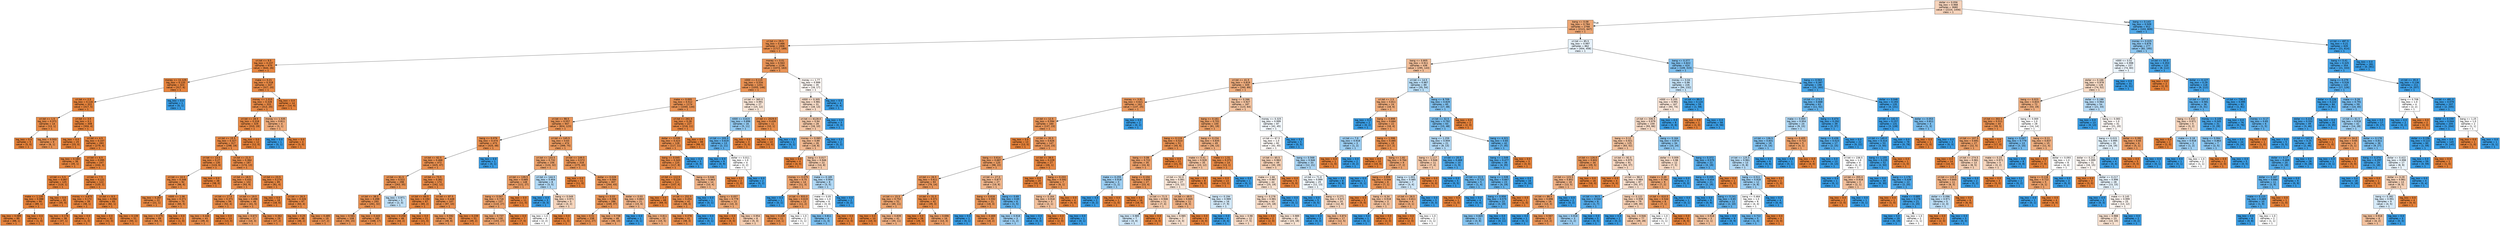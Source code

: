digraph Tree {
node [shape=box, style="filled", color="black", fontname="helvetica"] ;
edge [fontname="helvetica"] ;
0 [label="dollar <= 0.056\nlog_loss = 0.968\nsamples = 3680\nvalue = [2224, 1456]\nclass = 1", fillcolor="#f6d3bb"] ;
1 [label="bang <= 0.08\nlog_loss = 0.784\nsamples = 2768\nvalue = [2121, 647]\nclass = 1", fillcolor="#eda775"] ;
0 -> 1 [labeldistance=2.5, labelangle=45, headlabel="True"] ;
2 [label="crl.tot <= 29.5\nlog_loss = 0.466\nsamples = 1906\nvalue = [1717, 189]\nclass = 1", fillcolor="#e88f4f"] ;
1 -> 2 ;
3 [label="crl.tot <= 9.5\nlog_loss = 0.237\nsamples = 670\nvalue = [644, 26]\nclass = 1", fillcolor="#e68641"] ;
2 -> 3 ;
4 [label="money <= 11.125\nlog_loss = 0.133\nsamples = 323\nvalue = [317, 6]\nclass = 1", fillcolor="#e5833d"] ;
3 -> 4 ;
5 [label="crl.tot <= 2.5\nlog_loss = 0.116\nsamples = 322\nvalue = [317, 5]\nclass = 1", fillcolor="#e5833c"] ;
4 -> 5 ;
6 [label="crl.tot <= 1.5\nlog_loss = 0.371\nsamples = 14\nvalue = [13, 1]\nclass = 1", fillcolor="#e78b48"] ;
5 -> 6 ;
7 [label="log_loss = 0.0\nsamples = 5\nvalue = [5, 0]\nclass = 1", fillcolor="#e58139"] ;
6 -> 7 ;
8 [label="log_loss = 0.503\nsamples = 9\nvalue = [8, 1]\nclass = 1", fillcolor="#e89152"] ;
6 -> 8 ;
9 [label="crl.tot <= 3.5\nlog_loss = 0.1\nsamples = 308\nvalue = [304, 4]\nclass = 1", fillcolor="#e5833c"] ;
5 -> 9 ;
10 [label="log_loss = 0.0\nsamples = 25\nvalue = [25, 0]\nclass = 1", fillcolor="#e58139"] ;
9 -> 10 ;
11 [label="crl.tot <= 4.5\nlog_loss = 0.107\nsamples = 283\nvalue = [279, 4]\nclass = 1", fillcolor="#e5833c"] ;
9 -> 11 ;
12 [label="log_loss = 0.183\nsamples = 36\nvalue = [35, 1]\nclass = 1", fillcolor="#e6853f"] ;
11 -> 12 ;
13 [label="crl.tot <= 6.5\nlog_loss = 0.095\nsamples = 247\nvalue = [244, 3]\nclass = 1", fillcolor="#e5833b"] ;
11 -> 13 ;
14 [label="crl.tot <= 5.5\nlog_loss = 0.067\nsamples = 125\nvalue = [124, 1]\nclass = 1", fillcolor="#e5823b"] ;
13 -> 14 ;
15 [label="make <= 1.135\nlog_loss = 0.088\nsamples = 90\nvalue = [89, 1]\nclass = 1", fillcolor="#e5823b"] ;
14 -> 15 ;
16 [label="log_loss = 0.089\nsamples = 89\nvalue = [88, 1]\nclass = 1", fillcolor="#e5823b"] ;
15 -> 16 ;
17 [label="log_loss = 0.0\nsamples = 1\nvalue = [1, 0]\nclass = 1", fillcolor="#e58139"] ;
15 -> 17 ;
18 [label="log_loss = 0.0\nsamples = 35\nvalue = [35, 0]\nclass = 1", fillcolor="#e58139"] ;
14 -> 18 ;
19 [label="crl.tot <= 7.5\nlog_loss = 0.121\nsamples = 122\nvalue = [120, 2]\nclass = 1", fillcolor="#e5833c"] ;
13 -> 19 ;
20 [label="money <= 4.875\nlog_loss = 0.172\nsamples = 39\nvalue = [38, 1]\nclass = 1", fillcolor="#e6843e"] ;
19 -> 20 ;
21 [label="log_loss = 0.176\nsamples = 38\nvalue = [37, 1]\nclass = 1", fillcolor="#e6843e"] ;
20 -> 21 ;
22 [label="log_loss = 0.0\nsamples = 1\nvalue = [1, 0]\nclass = 1", fillcolor="#e58139"] ;
20 -> 22 ;
23 [label="crl.tot <= 8.5\nlog_loss = 0.094\nsamples = 83\nvalue = [82, 1]\nclass = 1", fillcolor="#e5833b"] ;
19 -> 23 ;
24 [label="log_loss = 0.0\nsamples = 32\nvalue = [32, 0]\nclass = 1", fillcolor="#e58139"] ;
23 -> 24 ;
25 [label="log_loss = 0.139\nsamples = 51\nvalue = [50, 1]\nclass = 1", fillcolor="#e6843d"] ;
23 -> 25 ;
26 [label="log_loss = 0.0\nsamples = 1\nvalue = [0, 1]\nclass = 1", fillcolor="#399de5"] ;
4 -> 26 ;
27 [label="make <= 0.21\nlog_loss = 0.318\nsamples = 347\nvalue = [327, 20]\nclass = 1", fillcolor="#e78945"] ;
3 -> 27 ;
28 [label="money <= 1.015\nlog_loss = 0.328\nsamples = 333\nvalue = [313, 20]\nclass = 1", fillcolor="#e78946"] ;
27 -> 28 ;
29 [label="crl.tot <= 28.5\nlog_loss = 0.318\nsamples = 329\nvalue = [310, 19]\nclass = 1", fillcolor="#e78945"] ;
28 -> 29 ;
30 [label="crl.tot <= 15.5\nlog_loss = 0.327\nsamples = 317\nvalue = [298, 19]\nclass = 1", fillcolor="#e78946"] ;
29 -> 30 ;
31 [label="crl.tot <= 13.5\nlog_loss = 0.27\nsamples = 130\nvalue = [124, 6]\nclass = 1", fillcolor="#e68743"] ;
30 -> 31 ;
32 [label="crl.tot <= 10.5\nlog_loss = 0.348\nsamples = 92\nvalue = [86, 6]\nclass = 1", fillcolor="#e78a47"] ;
31 -> 32 ;
33 [label="log_loss = 0.267\nsamples = 22\nvalue = [21, 1]\nclass = 1", fillcolor="#e68742"] ;
32 -> 33 ;
34 [label="n000 <= 1.06\nlog_loss = 0.371\nsamples = 70\nvalue = [65, 5]\nclass = 1", fillcolor="#e78b48"] ;
32 -> 34 ;
35 [label="log_loss = 0.375\nsamples = 69\nvalue = [64, 5]\nclass = 1", fillcolor="#e78b48"] ;
34 -> 35 ;
36 [label="log_loss = 0.0\nsamples = 1\nvalue = [1, 0]\nclass = 1", fillcolor="#e58139"] ;
34 -> 36 ;
37 [label="log_loss = 0.0\nsamples = 38\nvalue = [38, 0]\nclass = 1", fillcolor="#e58139"] ;
31 -> 37 ;
38 [label="crl.tot <= 21.5\nlog_loss = 0.364\nsamples = 187\nvalue = [174, 13]\nclass = 1", fillcolor="#e78a48"] ;
30 -> 38 ;
39 [label="crl.tot <= 18.5\nlog_loss = 0.431\nsamples = 102\nvalue = [93, 9]\nclass = 1", fillcolor="#e88d4c"] ;
38 -> 39 ;
40 [label="crl.tot <= 17.5\nlog_loss = 0.371\nsamples = 56\nvalue = [52, 4]\nclass = 1", fillcolor="#e78b48"] ;
39 -> 40 ;
41 [label="log_loss = 0.446\nsamples = 43\nvalue = [39, 4]\nclass = 1", fillcolor="#e88e4d"] ;
40 -> 41 ;
42 [label="log_loss = 0.0\nsamples = 13\nvalue = [13, 0]\nclass = 1", fillcolor="#e58139"] ;
40 -> 42 ;
43 [label="crl.tot <= 19.5\nlog_loss = 0.496\nsamples = 46\nvalue = [41, 5]\nclass = 1", fillcolor="#e89051"] ;
39 -> 43 ;
44 [label="log_loss = 0.672\nsamples = 17\nvalue = [14, 3]\nclass = 1", fillcolor="#eb9c63"] ;
43 -> 44 ;
45 [label="log_loss = 0.362\nsamples = 29\nvalue = [27, 2]\nclass = 1", fillcolor="#e78a48"] ;
43 -> 45 ;
46 [label="crl.tot <= 23.5\nlog_loss = 0.274\nsamples = 85\nvalue = [81, 4]\nclass = 1", fillcolor="#e68743"] ;
38 -> 46 ;
47 [label="log_loss = 0.0\nsamples = 18\nvalue = [18, 0]\nclass = 1", fillcolor="#e58139"] ;
46 -> 47 ;
48 [label="crl.tot <= 26.5\nlog_loss = 0.326\nsamples = 67\nvalue = [63, 4]\nclass = 1", fillcolor="#e78946"] ;
46 -> 48 ;
49 [label="log_loss = 0.25\nsamples = 48\nvalue = [46, 2]\nclass = 1", fillcolor="#e68642"] ;
48 -> 49 ;
50 [label="log_loss = 0.485\nsamples = 19\nvalue = [17, 2]\nclass = 1", fillcolor="#e89050"] ;
48 -> 50 ;
51 [label="log_loss = 0.0\nsamples = 12\nvalue = [12, 0]\nclass = 1", fillcolor="#e58139"] ;
29 -> 51 ;
52 [label="money <= 1.535\nlog_loss = 0.811\nsamples = 4\nvalue = [3, 1]\nclass = 1", fillcolor="#eeab7b"] ;
28 -> 52 ;
53 [label="log_loss = 0.0\nsamples = 1\nvalue = [0, 1]\nclass = 1", fillcolor="#399de5"] ;
52 -> 53 ;
54 [label="log_loss = 0.0\nsamples = 3\nvalue = [3, 0]\nclass = 1", fillcolor="#e58139"] ;
52 -> 54 ;
55 [label="log_loss = 0.0\nsamples = 14\nvalue = [14, 0]\nclass = 1", fillcolor="#e58139"] ;
27 -> 55 ;
56 [label="money <= 0.01\nlog_loss = 0.563\nsamples = 1236\nvalue = [1073, 163]\nclass = 1", fillcolor="#e99457"] ;
2 -> 56 ;
57 [label="n000 <= 0.115\nlog_loss = 0.534\nsamples = 1201\nvalue = [1055, 146]\nclass = 1", fillcolor="#e99254"] ;
56 -> 57 ;
58 [label="make <= 0.005\nlog_loss = 0.512\nsamples = 1174\nvalue = [1040, 134]\nclass = 1", fillcolor="#e89153"] ;
57 -> 58 ;
59 [label="crl.tot <= 98.5\nlog_loss = 0.557\nsamples = 947\nvalue = [824, 123]\nclass = 1", fillcolor="#e99457"] ;
58 -> 59 ;
60 [label="bang <= 0.076\nlog_loss = 0.474\nsamples = 473\nvalue = [425, 48]\nclass = 1", fillcolor="#e88f4f"] ;
59 -> 60 ;
61 [label="crl.tot <= 62.5\nlog_loss = 0.468\nsamples = 472\nvalue = [425, 47]\nclass = 1", fillcolor="#e88f4f"] ;
60 -> 61 ;
62 [label="crl.tot <= 61.5\nlog_loss = 0.522\nsamples = 298\nvalue = [263, 35]\nclass = 1", fillcolor="#e89253"] ;
61 -> 62 ;
63 [label="crl.tot <= 38.5\nlog_loss = 0.498\nsamples = 293\nvalue = [261, 32]\nclass = 1", fillcolor="#e89051"] ;
62 -> 63 ;
64 [label="log_loss = 0.581\nsamples = 108\nvalue = [93, 15]\nclass = 1", fillcolor="#e99559"] ;
63 -> 64 ;
65 [label="log_loss = 0.443\nsamples = 185\nvalue = [168, 17]\nclass = 1", fillcolor="#e88e4d"] ;
63 -> 65 ;
66 [label="log_loss = 0.971\nsamples = 5\nvalue = [2, 3]\nclass = 1", fillcolor="#bddef6"] ;
62 -> 66 ;
67 [label="crl.tot <= 73.5\nlog_loss = 0.362\nsamples = 174\nvalue = [162, 12]\nclass = 1", fillcolor="#e78a48"] ;
61 -> 67 ;
68 [label="crl.tot <= 69.5\nlog_loss = 0.194\nsamples = 67\nvalue = [65, 2]\nclass = 1", fillcolor="#e6853f"] ;
67 -> 68 ;
69 [label="log_loss = 0.258\nsamples = 46\nvalue = [44, 2]\nclass = 1", fillcolor="#e68742"] ;
68 -> 69 ;
70 [label="log_loss = 0.0\nsamples = 21\nvalue = [21, 0]\nclass = 1", fillcolor="#e58139"] ;
68 -> 70 ;
71 [label="crl.tot <= 87.5\nlog_loss = 0.448\nsamples = 107\nvalue = [97, 10]\nclass = 1", fillcolor="#e88e4d"] ;
67 -> 71 ;
72 [label="log_loss = 0.592\nsamples = 56\nvalue = [48, 8]\nclass = 1", fillcolor="#e9965a"] ;
71 -> 72 ;
73 [label="log_loss = 0.239\nsamples = 51\nvalue = [49, 2]\nclass = 1", fillcolor="#e68641"] ;
71 -> 73 ;
74 [label="log_loss = 0.0\nsamples = 1\nvalue = [0, 1]\nclass = 1", fillcolor="#399de5"] ;
60 -> 74 ;
75 [label="crl.tot <= 145.5\nlog_loss = 0.63\nsamples = 474\nvalue = [399, 75]\nclass = 1", fillcolor="#ea995e"] ;
59 -> 75 ;
76 [label="crl.tot <= 143.5\nlog_loss = 0.732\nsamples = 156\nvalue = [124, 32]\nclass = 1", fillcolor="#eca26c"] ;
75 -> 76 ;
77 [label="crl.tot <= 139.5\nlog_loss = 0.685\nsamples = 148\nvalue = [121, 27]\nclass = 1", fillcolor="#eb9d65"] ;
76 -> 77 ;
78 [label="bang <= 0.047\nlog_loss = 0.716\nsamples = 137\nvalue = [110, 27]\nclass = 1", fillcolor="#eba06a"] ;
77 -> 78 ;
79 [label="log_loss = 0.737\nsamples = 130\nvalue = [103, 27]\nclass = 1", fillcolor="#eca26d"] ;
78 -> 79 ;
80 [label="log_loss = 0.0\nsamples = 7\nvalue = [7, 0]\nclass = 1", fillcolor="#e58139"] ;
78 -> 80 ;
81 [label="log_loss = 0.0\nsamples = 11\nvalue = [11, 0]\nclass = 1", fillcolor="#e58139"] ;
77 -> 81 ;
82 [label="crl.tot <= 144.5\nlog_loss = 0.954\nsamples = 8\nvalue = [3, 5]\nclass = 1", fillcolor="#b0d8f5"] ;
76 -> 82 ;
83 [label="log_loss = 0.0\nsamples = 3\nvalue = [0, 3]\nclass = 1", fillcolor="#399de5"] ;
82 -> 83 ;
84 [label="bang <= 0.049\nlog_loss = 0.971\nsamples = 5\nvalue = [3, 2]\nclass = 1", fillcolor="#f6d5bd"] ;
82 -> 84 ;
85 [label="log_loss = 1.0\nsamples = 4\nvalue = [2, 2]\nclass = 1", fillcolor="#ffffff"] ;
84 -> 85 ;
86 [label="log_loss = 0.0\nsamples = 1\nvalue = [1, 0]\nclass = 1", fillcolor="#e58139"] ;
84 -> 86 ;
87 [label="crl.tot <= 149.5\nlog_loss = 0.572\nsamples = 318\nvalue = [275, 43]\nclass = 1", fillcolor="#e99558"] ;
75 -> 87 ;
88 [label="log_loss = 0.0\nsamples = 11\nvalue = [11, 0]\nclass = 1", fillcolor="#e58139"] ;
87 -> 88 ;
89 [label="dollar <= 0.028\nlog_loss = 0.584\nsamples = 307\nvalue = [264, 43]\nclass = 1", fillcolor="#e99659"] ;
87 -> 89 ;
90 [label="bang <= 0.03\nlog_loss = 0.556\nsamples = 286\nvalue = [249, 37]\nclass = 1", fillcolor="#e99456"] ;
89 -> 90 ;
91 [label="log_loss = 0.51\nsamples = 238\nvalue = [211, 27]\nclass = 1", fillcolor="#e89152"] ;
90 -> 91 ;
92 [label="log_loss = 0.738\nsamples = 48\nvalue = [38, 10]\nclass = 1", fillcolor="#eca26d"] ;
90 -> 92 ;
93 [label="dollar <= 0.03\nlog_loss = 0.863\nsamples = 21\nvalue = [15, 6]\nclass = 1", fillcolor="#efb388"] ;
89 -> 93 ;
94 [label="log_loss = 0.0\nsamples = 1\nvalue = [0, 1]\nclass = 1", fillcolor="#399de5"] ;
93 -> 94 ;
95 [label="log_loss = 0.811\nsamples = 20\nvalue = [15, 5]\nclass = 1", fillcolor="#eeab7b"] ;
93 -> 95 ;
96 [label="crl.tot <= 261.0\nlog_loss = 0.28\nsamples = 227\nvalue = [216, 11]\nclass = 1", fillcolor="#e68743"] ;
58 -> 96 ;
97 [label="dollar <= 0.039\nlog_loss = 0.423\nsamples = 128\nvalue = [117, 11]\nclass = 1", fillcolor="#e78d4c"] ;
96 -> 97 ;
98 [label="bang <= 0.045\nlog_loss = 0.343\nsamples = 125\nvalue = [117, 8]\nclass = 1", fillcolor="#e78a47"] ;
97 -> 98 ;
99 [label="crl.tot <= 112.5\nlog_loss = 0.224\nsamples = 111\nvalue = [107, 4]\nclass = 1", fillcolor="#e68640"] ;
98 -> 99 ;
100 [label="log_loss = 0.0\nsamples = 69\nvalue = [69, 0]\nclass = 1", fillcolor="#e58139"] ;
99 -> 100 ;
101 [label="crl.tot <= 252.5\nlog_loss = 0.454\nsamples = 42\nvalue = [38, 4]\nclass = 1", fillcolor="#e88e4e"] ;
99 -> 101 ;
102 [label="log_loss = 0.378\nsamples = 41\nvalue = [38, 3]\nclass = 1", fillcolor="#e78b49"] ;
101 -> 102 ;
103 [label="log_loss = 0.0\nsamples = 1\nvalue = [0, 1]\nclass = 1", fillcolor="#399de5"] ;
101 -> 103 ;
104 [label="bang <= 0.046\nlog_loss = 0.863\nsamples = 14\nvalue = [10, 4]\nclass = 1", fillcolor="#efb388"] ;
98 -> 104 ;
105 [label="log_loss = 0.0\nsamples = 1\nvalue = [0, 1]\nclass = 1", fillcolor="#399de5"] ;
104 -> 105 ;
106 [label="bang <= 0.057\nlog_loss = 0.779\nsamples = 13\nvalue = [10, 3]\nclass = 1", fillcolor="#eda774"] ;
104 -> 106 ;
107 [label="log_loss = 0.0\nsamples = 5\nvalue = [5, 0]\nclass = 1", fillcolor="#e58139"] ;
106 -> 107 ;
108 [label="log_loss = 0.954\nsamples = 8\nvalue = [5, 3]\nclass = 1", fillcolor="#f5cdb0"] ;
106 -> 108 ;
109 [label="log_loss = 0.0\nsamples = 3\nvalue = [0, 3]\nclass = 1", fillcolor="#399de5"] ;
97 -> 109 ;
110 [label="log_loss = 0.0\nsamples = 99\nvalue = [99, 0]\nclass = 1", fillcolor="#e58139"] ;
96 -> 110 ;
111 [label="crl.tot <= 365.0\nlog_loss = 0.991\nsamples = 27\nvalue = [15, 12]\nclass = 1", fillcolor="#fae6d7"] ;
57 -> 111 ;
112 [label="n000 <= 0.615\nlog_loss = 0.896\nsamples = 16\nvalue = [5, 11]\nclass = 1", fillcolor="#93caf1"] ;
111 -> 112 ;
113 [label="crl.tot <= 205.5\nlog_loss = 0.619\nsamples = 13\nvalue = [2, 11]\nclass = 1", fillcolor="#5dafea"] ;
112 -> 113 ;
114 [label="log_loss = 0.0\nsamples = 9\nvalue = [0, 9]\nclass = 1", fillcolor="#399de5"] ;
113 -> 114 ;
115 [label="dollar <= 0.011\nlog_loss = 1.0\nsamples = 4\nvalue = [2, 2]\nclass = 1", fillcolor="#ffffff"] ;
113 -> 115 ;
116 [label="log_loss = 0.0\nsamples = 2\nvalue = [2, 0]\nclass = 1", fillcolor="#e58139"] ;
115 -> 116 ;
117 [label="log_loss = 0.0\nsamples = 2\nvalue = [0, 2]\nclass = 1", fillcolor="#399de5"] ;
115 -> 117 ;
118 [label="log_loss = 0.0\nsamples = 3\nvalue = [3, 0]\nclass = 1", fillcolor="#e58139"] ;
112 -> 118 ;
119 [label="crl.tot <= 2029.0\nlog_loss = 0.439\nsamples = 11\nvalue = [10, 1]\nclass = 1", fillcolor="#e88e4d"] ;
111 -> 119 ;
120 [label="log_loss = 0.0\nsamples = 10\nvalue = [10, 0]\nclass = 1", fillcolor="#e58139"] ;
119 -> 120 ;
121 [label="log_loss = 0.0\nsamples = 1\nvalue = [0, 1]\nclass = 1", fillcolor="#399de5"] ;
119 -> 121 ;
122 [label="money <= 1.77\nlog_loss = 0.999\nsamples = 35\nvalue = [18, 17]\nclass = 1", fillcolor="#fef8f4"] ;
56 -> 122 ;
123 [label="n000 <= 0.305\nlog_loss = 0.981\nsamples = 31\nvalue = [18, 13]\nclass = 1", fillcolor="#f8dcc8"] ;
122 -> 123 ;
124 [label="crl.tot <= 6128.0\nlog_loss = 0.94\nsamples = 28\nvalue = [18, 10]\nclass = 1", fillcolor="#f3c7a7"] ;
123 -> 124 ;
125 [label="money <= 0.065\nlog_loss = 0.89\nsamples = 26\nvalue = [18, 8]\nclass = 1", fillcolor="#f1b991"] ;
124 -> 125 ;
126 [label="log_loss = 0.0\nsamples = 4\nvalue = [4, 0]\nclass = 1", fillcolor="#e58139"] ;
125 -> 126 ;
127 [label="bang <= 0.017\nlog_loss = 0.946\nsamples = 22\nvalue = [14, 8]\nclass = 1", fillcolor="#f4c9aa"] ;
125 -> 127 ;
128 [label="money <= 0.075\nlog_loss = 0.75\nsamples = 14\nvalue = [11, 3]\nclass = 1", fillcolor="#eca36f"] ;
127 -> 128 ;
129 [label="log_loss = 0.0\nsamples = 1\nvalue = [0, 1]\nclass = 1", fillcolor="#399de5"] ;
128 -> 129 ;
130 [label="crl.tot <= 933.0\nlog_loss = 0.619\nsamples = 13\nvalue = [11, 2]\nclass = 1", fillcolor="#ea985d"] ;
128 -> 130 ;
131 [label="log_loss = 0.439\nsamples = 11\nvalue = [10, 1]\nclass = 1", fillcolor="#e88e4d"] ;
130 -> 131 ;
132 [label="log_loss = 1.0\nsamples = 2\nvalue = [1, 1]\nclass = 1", fillcolor="#ffffff"] ;
130 -> 132 ;
133 [label="make <= 0.185\nlog_loss = 0.954\nsamples = 8\nvalue = [3, 5]\nclass = 1", fillcolor="#b0d8f5"] ;
127 -> 133 ;
134 [label="make <= 0.05\nlog_loss = 1.0\nsamples = 6\nvalue = [3, 3]\nclass = 1", fillcolor="#ffffff"] ;
133 -> 134 ;
135 [label="log_loss = 0.811\nsamples = 4\nvalue = [1, 3]\nclass = 1", fillcolor="#7bbeee"] ;
134 -> 135 ;
136 [label="log_loss = 0.0\nsamples = 2\nvalue = [2, 0]\nclass = 1", fillcolor="#e58139"] ;
134 -> 136 ;
137 [label="log_loss = 0.0\nsamples = 2\nvalue = [0, 2]\nclass = 1", fillcolor="#399de5"] ;
133 -> 137 ;
138 [label="log_loss = 0.0\nsamples = 2\nvalue = [0, 2]\nclass = 1", fillcolor="#399de5"] ;
124 -> 138 ;
139 [label="log_loss = 0.0\nsamples = 3\nvalue = [0, 3]\nclass = 1", fillcolor="#399de5"] ;
123 -> 139 ;
140 [label="log_loss = 0.0\nsamples = 4\nvalue = [0, 4]\nclass = 1", fillcolor="#399de5"] ;
122 -> 140 ;
141 [label="crl.tot <= 85.5\nlog_loss = 0.997\nsamples = 862\nvalue = [404, 458]\nclass = 1", fillcolor="#e8f3fc"] ;
1 -> 141 ;
142 [label="bang <= 0.805\nlog_loss = 0.911\nsamples = 438\nvalue = [295, 143]\nclass = 1", fillcolor="#f2be99"] ;
141 -> 142 ;
143 [label="crl.tot <= 41.5\nlog_loss = 0.819\nsamples = 349\nvalue = [260, 89]\nclass = 1", fillcolor="#eeac7d"] ;
142 -> 143 ;
144 [label="money <= 3.91\nlog_loss = 0.621\nsamples = 162\nvalue = [137, 25]\nclass = 1", fillcolor="#ea985d"] ;
143 -> 144 ;
145 [label="crl.tot <= 12.5\nlog_loss = 0.594\nsamples = 160\nvalue = [137, 23]\nclass = 1", fillcolor="#e9965a"] ;
144 -> 145 ;
146 [label="log_loss = 0.0\nsamples = 13\nvalue = [13, 0]\nclass = 1", fillcolor="#e58139"] ;
145 -> 146 ;
147 [label="crl.tot <= 35.5\nlog_loss = 0.626\nsamples = 147\nvalue = [124, 23]\nclass = 1", fillcolor="#ea985e"] ;
145 -> 147 ;
148 [label="bang <= 0.614\nlog_loss = 0.687\nsamples = 120\nvalue = [98, 22]\nclass = 1", fillcolor="#eb9d65"] ;
147 -> 148 ;
149 [label="crl.tot <= 26.5\nlog_loss = 0.611\nsamples = 93\nvalue = [79, 14]\nclass = 1", fillcolor="#ea975c"] ;
148 -> 149 ;
150 [label="crl.tot <= 15.5\nlog_loss = 0.752\nsamples = 51\nvalue = [40, 11]\nclass = 1", fillcolor="#eca46f"] ;
149 -> 150 ;
151 [label="log_loss = 0.0\nsamples = 10\nvalue = [10, 0]\nclass = 1", fillcolor="#e58139"] ;
150 -> 151 ;
152 [label="log_loss = 0.839\nsamples = 41\nvalue = [30, 11]\nclass = 1", fillcolor="#efaf82"] ;
150 -> 152 ;
153 [label="crl.tot <= 31.5\nlog_loss = 0.371\nsamples = 42\nvalue = [39, 3]\nclass = 1", fillcolor="#e78b48"] ;
149 -> 153 ;
154 [label="log_loss = 0.0\nsamples = 26\nvalue = [26, 0]\nclass = 1", fillcolor="#e58139"] ;
153 -> 154 ;
155 [label="log_loss = 0.696\nsamples = 16\nvalue = [13, 3]\nclass = 1", fillcolor="#eb9e67"] ;
153 -> 155 ;
156 [label="crl.tot <= 27.0\nlog_loss = 0.877\nsamples = 27\nvalue = [19, 8]\nclass = 1", fillcolor="#f0b68c"] ;
148 -> 156 ;
157 [label="bang <= 0.618\nlog_loss = 0.592\nsamples = 21\nvalue = [18, 3]\nclass = 1", fillcolor="#e9965a"] ;
156 -> 157 ;
158 [label="log_loss = 0.0\nsamples = 1\nvalue = [0, 1]\nclass = 1", fillcolor="#399de5"] ;
157 -> 158 ;
159 [label="log_loss = 0.469\nsamples = 20\nvalue = [18, 2]\nclass = 1", fillcolor="#e88f4f"] ;
157 -> 159 ;
160 [label="bang <= 0.69\nlog_loss = 0.65\nsamples = 6\nvalue = [1, 5]\nclass = 1", fillcolor="#61b1ea"] ;
156 -> 160 ;
161 [label="log_loss = 0.918\nsamples = 3\nvalue = [1, 2]\nclass = 1", fillcolor="#9ccef2"] ;
160 -> 161 ;
162 [label="log_loss = 0.0\nsamples = 3\nvalue = [0, 3]\nclass = 1", fillcolor="#399de5"] ;
160 -> 162 ;
163 [label="crl.tot <= 39.5\nlog_loss = 0.229\nsamples = 27\nvalue = [26, 1]\nclass = 1", fillcolor="#e68641"] ;
147 -> 163 ;
164 [label="log_loss = 0.0\nsamples = 20\nvalue = [20, 0]\nclass = 1", fillcolor="#e58139"] ;
163 -> 164 ;
165 [label="bang <= 0.203\nlog_loss = 0.592\nsamples = 7\nvalue = [6, 1]\nclass = 1", fillcolor="#e9965a"] ;
163 -> 165 ;
166 [label="bang <= 0.164\nlog_loss = 0.918\nsamples = 3\nvalue = [2, 1]\nclass = 1", fillcolor="#f2c09c"] ;
165 -> 166 ;
167 [label="log_loss = 0.0\nsamples = 2\nvalue = [2, 0]\nclass = 1", fillcolor="#e58139"] ;
166 -> 167 ;
168 [label="log_loss = 0.0\nsamples = 1\nvalue = [0, 1]\nclass = 1", fillcolor="#399de5"] ;
166 -> 168 ;
169 [label="log_loss = 0.0\nsamples = 4\nvalue = [4, 0]\nclass = 1", fillcolor="#e58139"] ;
165 -> 169 ;
170 [label="log_loss = 0.0\nsamples = 2\nvalue = [0, 2]\nclass = 1", fillcolor="#399de5"] ;
144 -> 170 ;
171 [label="bang <= 0.266\nlog_loss = 0.927\nsamples = 187\nvalue = [123, 64]\nclass = 1", fillcolor="#f3c3a0"] ;
143 -> 171 ;
172 [label="bang <= 0.161\nlog_loss = 0.701\nsamples = 100\nvalue = [81, 19]\nclass = 1", fillcolor="#eb9f67"] ;
171 -> 172 ;
173 [label="bang <= 0.119\nlog_loss = 0.523\nsamples = 51\nvalue = [45, 6]\nclass = 1", fillcolor="#e89253"] ;
172 -> 173 ;
174 [label="bang <= 0.08\nlog_loss = 0.722\nsamples = 30\nvalue = [24, 6]\nclass = 1", fillcolor="#eca06a"] ;
173 -> 174 ;
175 [label="make <= 0.255\nlog_loss = 0.918\nsamples = 3\nvalue = [1, 2]\nclass = 1", fillcolor="#9ccef2"] ;
174 -> 175 ;
176 [label="log_loss = 0.0\nsamples = 2\nvalue = [0, 2]\nclass = 1", fillcolor="#399de5"] ;
175 -> 176 ;
177 [label="log_loss = 0.0\nsamples = 1\nvalue = [1, 0]\nclass = 1", fillcolor="#e58139"] ;
175 -> 177 ;
178 [label="bang <= 0.104\nlog_loss = 0.605\nsamples = 27\nvalue = [23, 4]\nclass = 1", fillcolor="#ea975b"] ;
174 -> 178 ;
179 [label="log_loss = 0.0\nsamples = 16\nvalue = [16, 0]\nclass = 1", fillcolor="#e58139"] ;
178 -> 179 ;
180 [label="crl.tot <= 71.5\nlog_loss = 0.946\nsamples = 11\nvalue = [7, 4]\nclass = 1", fillcolor="#f4c9aa"] ;
178 -> 180 ;
181 [label="log_loss = 0.985\nsamples = 7\nvalue = [3, 4]\nclass = 1", fillcolor="#cee6f8"] ;
180 -> 181 ;
182 [label="log_loss = 0.0\nsamples = 4\nvalue = [4, 0]\nclass = 1", fillcolor="#e58139"] ;
180 -> 182 ;
183 [label="log_loss = 0.0\nsamples = 21\nvalue = [21, 0]\nclass = 1", fillcolor="#e58139"] ;
173 -> 183 ;
184 [label="bang <= 0.234\nlog_loss = 0.835\nsamples = 49\nvalue = [36, 13]\nclass = 1", fillcolor="#eeae80"] ;
172 -> 184 ;
185 [label="make <= 0.41\nlog_loss = 0.928\nsamples = 35\nvalue = [23, 12]\nclass = 1", fillcolor="#f3c3a0"] ;
184 -> 185 ;
186 [label="crl.tot <= 52.0\nlog_loss = 0.991\nsamples = 27\nvalue = [15, 12]\nclass = 1", fillcolor="#fae6d7"] ;
185 -> 186 ;
187 [label="crl.tot <= 49.5\nlog_loss = 0.845\nsamples = 11\nvalue = [8, 3]\nclass = 1", fillcolor="#efb083"] ;
186 -> 187 ;
188 [label="log_loss = 0.985\nsamples = 7\nvalue = [4, 3]\nclass = 1", fillcolor="#f8e0ce"] ;
187 -> 188 ;
189 [label="log_loss = 0.0\nsamples = 4\nvalue = [4, 0]\nclass = 1", fillcolor="#e58139"] ;
187 -> 189 ;
190 [label="bang <= 0.194\nlog_loss = 0.989\nsamples = 16\nvalue = [7, 9]\nclass = 1", fillcolor="#d3e9f9"] ;
186 -> 190 ;
191 [label="log_loss = 0.0\nsamples = 4\nvalue = [0, 4]\nclass = 1", fillcolor="#399de5"] ;
190 -> 191 ;
192 [label="log_loss = 0.98\nsamples = 12\nvalue = [7, 5]\nclass = 1", fillcolor="#f8dbc6"] ;
190 -> 192 ;
193 [label="log_loss = 0.0\nsamples = 8\nvalue = [8, 0]\nclass = 1", fillcolor="#e58139"] ;
185 -> 193 ;
194 [label="make <= 1.51\nlog_loss = 0.371\nsamples = 14\nvalue = [13, 1]\nclass = 1", fillcolor="#e78b48"] ;
184 -> 194 ;
195 [label="log_loss = 0.0\nsamples = 13\nvalue = [13, 0]\nclass = 1", fillcolor="#e58139"] ;
194 -> 195 ;
196 [label="log_loss = 0.0\nsamples = 1\nvalue = [0, 1]\nclass = 1", fillcolor="#399de5"] ;
194 -> 196 ;
197 [label="money <= 0.325\nlog_loss = 0.999\nsamples = 87\nvalue = [42, 45]\nclass = 1", fillcolor="#f2f8fd"] ;
171 -> 197 ;
198 [label="crl.tot <= 67.5\nlog_loss = 1.0\nsamples = 82\nvalue = [42, 40]\nclass = 1", fillcolor="#fef9f6"] ;
197 -> 198 ;
199 [label="crl.tot <= 65.5\nlog_loss = 0.963\nsamples = 49\nvalue = [30, 19]\nclass = 1", fillcolor="#f5d1b6"] ;
198 -> 199 ;
200 [label="make <= 1.66\nlog_loss = 0.987\nsamples = 44\nvalue = [25, 19]\nclass = 1", fillcolor="#f9e1cf"] ;
199 -> 200 ;
201 [label="bang <= 0.278\nlog_loss = 0.981\nsamples = 43\nvalue = [25, 18]\nclass = 1", fillcolor="#f8dcc8"] ;
200 -> 201 ;
202 [label="log_loss = 0.0\nsamples = 2\nvalue = [2, 0]\nclass = 1", fillcolor="#e58139"] ;
201 -> 202 ;
203 [label="log_loss = 0.989\nsamples = 41\nvalue = [23, 18]\nclass = 1", fillcolor="#f9e4d4"] ;
201 -> 203 ;
204 [label="log_loss = 0.0\nsamples = 1\nvalue = [0, 1]\nclass = 1", fillcolor="#399de5"] ;
200 -> 204 ;
205 [label="log_loss = 0.0\nsamples = 5\nvalue = [5, 0]\nclass = 1", fillcolor="#e58139"] ;
199 -> 205 ;
206 [label="bang <= 0.568\nlog_loss = 0.946\nsamples = 33\nvalue = [12, 21]\nclass = 1", fillcolor="#aad5f4"] ;
198 -> 206 ;
207 [label="crl.tot <= 71.0\nlog_loss = 0.999\nsamples = 25\nvalue = [12, 13]\nclass = 1", fillcolor="#f0f7fd"] ;
206 -> 207 ;
208 [label="log_loss = 0.0\nsamples = 5\nvalue = [0, 5]\nclass = 1", fillcolor="#399de5"] ;
207 -> 208 ;
209 [label="bang <= 0.271\nlog_loss = 0.971\nsamples = 20\nvalue = [12, 8]\nclass = 1", fillcolor="#f6d5bd"] ;
207 -> 209 ;
210 [label="log_loss = 0.0\nsamples = 3\nvalue = [0, 3]\nclass = 1", fillcolor="#399de5"] ;
209 -> 210 ;
211 [label="log_loss = 0.874\nsamples = 17\nvalue = [12, 5]\nclass = 1", fillcolor="#f0b58b"] ;
209 -> 211 ;
212 [label="log_loss = 0.0\nsamples = 8\nvalue = [0, 8]\nclass = 1", fillcolor="#399de5"] ;
206 -> 212 ;
213 [label="log_loss = 0.0\nsamples = 5\nvalue = [0, 5]\nclass = 1", fillcolor="#399de5"] ;
197 -> 213 ;
214 [label="crl.tot <= 14.5\nlog_loss = 0.967\nsamples = 89\nvalue = [35, 54]\nclass = 1", fillcolor="#b9ddf6"] ;
142 -> 214 ;
215 [label="crl.tot <= 2.5\nlog_loss = 0.811\nsamples = 24\nvalue = [18, 6]\nclass = 1", fillcolor="#eeab7b"] ;
214 -> 215 ;
216 [label="log_loss = 0.0\nsamples = 2\nvalue = [0, 2]\nclass = 1", fillcolor="#399de5"] ;
215 -> 216 ;
217 [label="bang <= 0.898\nlog_loss = 0.684\nsamples = 22\nvalue = [18, 4]\nclass = 1", fillcolor="#eb9d65"] ;
215 -> 217 ;
218 [label="crl.tot <= 7.0\nlog_loss = 0.918\nsamples = 3\nvalue = [1, 2]\nclass = 1", fillcolor="#9ccef2"] ;
217 -> 218 ;
219 [label="log_loss = 0.0\nsamples = 1\nvalue = [1, 0]\nclass = 1", fillcolor="#e58139"] ;
218 -> 219 ;
220 [label="log_loss = 0.0\nsamples = 2\nvalue = [0, 2]\nclass = 1", fillcolor="#399de5"] ;
218 -> 220 ;
221 [label="bang <= 1.596\nlog_loss = 0.485\nsamples = 19\nvalue = [17, 2]\nclass = 1", fillcolor="#e89050"] ;
217 -> 221 ;
222 [label="log_loss = 0.0\nsamples = 10\nvalue = [10, 0]\nclass = 1", fillcolor="#e58139"] ;
221 -> 222 ;
223 [label="bang <= 1.82\nlog_loss = 0.764\nsamples = 9\nvalue = [7, 2]\nclass = 1", fillcolor="#eca572"] ;
221 -> 223 ;
224 [label="log_loss = 0.0\nsamples = 1\nvalue = [0, 1]\nclass = 1", fillcolor="#399de5"] ;
223 -> 224 ;
225 [label="bang <= 3.959\nlog_loss = 0.544\nsamples = 8\nvalue = [7, 1]\nclass = 1", fillcolor="#e99355"] ;
223 -> 225 ;
226 [label="log_loss = 0.0\nsamples = 5\nvalue = [5, 0]\nclass = 1", fillcolor="#e58139"] ;
225 -> 226 ;
227 [label="bang <= 6.34\nlog_loss = 0.918\nsamples = 3\nvalue = [2, 1]\nclass = 1", fillcolor="#f2c09c"] ;
225 -> 227 ;
228 [label="log_loss = 0.0\nsamples = 1\nvalue = [0, 1]\nclass = 1", fillcolor="#399de5"] ;
227 -> 228 ;
229 [label="log_loss = 0.0\nsamples = 2\nvalue = [2, 0]\nclass = 1", fillcolor="#e58139"] ;
227 -> 229 ;
230 [label="bang <= 8.709\nlog_loss = 0.829\nsamples = 65\nvalue = [17, 48]\nclass = 1", fillcolor="#7fc0ee"] ;
214 -> 230 ;
231 [label="crl.tot <= 32.5\nlog_loss = 0.792\nsamples = 63\nvalue = [15, 48]\nclass = 1", fillcolor="#77bced"] ;
230 -> 231 ;
232 [label="bang <= 1.259\nlog_loss = 0.959\nsamples = 21\nvalue = [8, 13]\nclass = 1", fillcolor="#b3d9f5"] ;
231 -> 232 ;
233 [label="bang <= 1.117\nlog_loss = 0.946\nsamples = 11\nvalue = [7, 4]\nclass = 1", fillcolor="#f4c9aa"] ;
232 -> 233 ;
234 [label="bang <= 1.001\nlog_loss = 0.985\nsamples = 7\nvalue = [3, 4]\nclass = 1", fillcolor="#cee6f8"] ;
233 -> 234 ;
235 [label="crl.tot <= 26.5\nlog_loss = 0.811\nsamples = 4\nvalue = [3, 1]\nclass = 1", fillcolor="#eeab7b"] ;
234 -> 235 ;
236 [label="log_loss = 0.0\nsamples = 2\nvalue = [2, 0]\nclass = 1", fillcolor="#e58139"] ;
235 -> 236 ;
237 [label="log_loss = 1.0\nsamples = 2\nvalue = [1, 1]\nclass = 1", fillcolor="#ffffff"] ;
235 -> 237 ;
238 [label="log_loss = 0.0\nsamples = 3\nvalue = [0, 3]\nclass = 1", fillcolor="#399de5"] ;
234 -> 238 ;
239 [label="log_loss = 0.0\nsamples = 4\nvalue = [4, 0]\nclass = 1", fillcolor="#e58139"] ;
233 -> 239 ;
240 [label="crl.tot <= 20.5\nlog_loss = 0.469\nsamples = 10\nvalue = [1, 9]\nclass = 1", fillcolor="#4fa8e8"] ;
232 -> 240 ;
241 [label="log_loss = 0.0\nsamples = 5\nvalue = [0, 5]\nclass = 1", fillcolor="#399de5"] ;
240 -> 241 ;
242 [label="crl.tot <= 22.5\nlog_loss = 0.722\nsamples = 5\nvalue = [1, 4]\nclass = 1", fillcolor="#6ab6ec"] ;
240 -> 242 ;
243 [label="log_loss = 0.0\nsamples = 1\nvalue = [1, 0]\nclass = 1", fillcolor="#e58139"] ;
242 -> 243 ;
244 [label="log_loss = 0.0\nsamples = 4\nvalue = [0, 4]\nclass = 1", fillcolor="#399de5"] ;
242 -> 244 ;
245 [label="bang <= 4.321\nlog_loss = 0.65\nsamples = 42\nvalue = [7, 35]\nclass = 1", fillcolor="#61b1ea"] ;
231 -> 245 ;
246 [label="bang <= 1.549\nlog_loss = 0.477\nsamples = 39\nvalue = [4, 35]\nclass = 1", fillcolor="#50a8e8"] ;
245 -> 246 ;
247 [label="bang <= 1.539\nlog_loss = 0.667\nsamples = 23\nvalue = [4, 19]\nclass = 1", fillcolor="#63b2ea"] ;
246 -> 247 ;
248 [label="bang <= 0.958\nlog_loss = 0.575\nsamples = 22\nvalue = [3, 19]\nclass = 1", fillcolor="#58ace9"] ;
247 -> 248 ;
249 [label="log_loss = 0.845\nsamples = 11\nvalue = [3, 8]\nclass = 1", fillcolor="#83c2ef"] ;
248 -> 249 ;
250 [label="log_loss = 0.0\nsamples = 11\nvalue = [0, 11]\nclass = 1", fillcolor="#399de5"] ;
248 -> 250 ;
251 [label="log_loss = 0.0\nsamples = 1\nvalue = [1, 0]\nclass = 1", fillcolor="#e58139"] ;
247 -> 251 ;
252 [label="log_loss = 0.0\nsamples = 16\nvalue = [0, 16]\nclass = 1", fillcolor="#399de5"] ;
246 -> 252 ;
253 [label="log_loss = 0.0\nsamples = 3\nvalue = [3, 0]\nclass = 1", fillcolor="#e58139"] ;
245 -> 253 ;
254 [label="log_loss = 0.0\nsamples = 2\nvalue = [2, 0]\nclass = 1", fillcolor="#e58139"] ;
230 -> 254 ;
255 [label="bang <= 0.377\nlog_loss = 0.822\nsamples = 424\nvalue = [109, 315]\nclass = 1", fillcolor="#7ebfee"] ;
141 -> 255 ;
256 [label="money <= 0.04\nlog_loss = 0.98\nsamples = 226\nvalue = [94, 132]\nclass = 1", fillcolor="#c6e3f8"] ;
255 -> 256 ;
257 [label="n000 <= 0.205\nlog_loss = 0.991\nsamples = 167\nvalue = [93, 74]\nclass = 1", fillcolor="#fae5d7"] ;
256 -> 257 ;
258 [label="crl.tot <= 336.5\nlog_loss = 0.979\nsamples = 159\nvalue = [93, 66]\nclass = 1", fillcolor="#f7dac6"] ;
257 -> 258 ;
259 [label="bang <= 0.12\nlog_loss = 0.921\nsamples = 125\nvalue = [83, 42]\nclass = 1", fillcolor="#f2c19d"] ;
258 -> 259 ;
260 [label="crl.tot <= 126.0\nlog_loss = 0.602\nsamples = 34\nvalue = [29, 5]\nclass = 1", fillcolor="#e9975b"] ;
259 -> 260 ;
261 [label="crl.tot <= 123.5\nlog_loss = 0.852\nsamples = 18\nvalue = [13, 5]\nclass = 1", fillcolor="#efb185"] ;
260 -> 261 ;
262 [label="crl.tot <= 86.5\nlog_loss = 0.696\nsamples = 16\nvalue = [13, 3]\nclass = 1", fillcolor="#eb9e67"] ;
261 -> 262 ;
263 [label="log_loss = 0.0\nsamples = 1\nvalue = [0, 1]\nclass = 1", fillcolor="#399de5"] ;
262 -> 263 ;
264 [label="log_loss = 0.567\nsamples = 15\nvalue = [13, 2]\nclass = 1", fillcolor="#e99457"] ;
262 -> 264 ;
265 [label="log_loss = 0.0\nsamples = 2\nvalue = [0, 2]\nclass = 1", fillcolor="#399de5"] ;
261 -> 265 ;
266 [label="log_loss = 0.0\nsamples = 16\nvalue = [16, 0]\nclass = 1", fillcolor="#e58139"] ;
260 -> 266 ;
267 [label="crl.tot <= 92.5\nlog_loss = 0.975\nsamples = 91\nvalue = [54, 37]\nclass = 1", fillcolor="#f7d7c1"] ;
259 -> 267 ;
268 [label="log_loss = 0.0\nsamples = 4\nvalue = [4, 0]\nclass = 1", fillcolor="#e58139"] ;
267 -> 268 ;
269 [label="crl.tot <= 98.0\nlog_loss = 0.984\nsamples = 87\nvalue = [50, 37]\nclass = 1", fillcolor="#f8decc"] ;
267 -> 269 ;
270 [label="crl.tot <= 94.5\nlog_loss = 0.544\nsamples = 8\nvalue = [1, 7]\nclass = 1", fillcolor="#55abe9"] ;
269 -> 270 ;
271 [label="log_loss = 0.918\nsamples = 3\nvalue = [1, 2]\nclass = 1", fillcolor="#9ccef2"] ;
270 -> 271 ;
272 [label="log_loss = 0.0\nsamples = 5\nvalue = [0, 5]\nclass = 1", fillcolor="#399de5"] ;
270 -> 272 ;
273 [label="bang <= 0.122\nlog_loss = 0.958\nsamples = 79\nvalue = [49, 30]\nclass = 1", fillcolor="#f5ceb2"] ;
269 -> 273 ;
274 [label="log_loss = 0.0\nsamples = 2\nvalue = [0, 2]\nclass = 1", fillcolor="#399de5"] ;
273 -> 274 ;
275 [label="log_loss = 0.946\nsamples = 77\nvalue = [49, 28]\nclass = 1", fillcolor="#f4c9aa"] ;
273 -> 275 ;
276 [label="bang <= 0.164\nlog_loss = 0.874\nsamples = 34\nvalue = [10, 24]\nclass = 1", fillcolor="#8bc6f0"] ;
258 -> 276 ;
277 [label="dollar <= 0.009\nlog_loss = 0.98\nsamples = 12\nvalue = [7, 5]\nclass = 1", fillcolor="#f8dbc6"] ;
276 -> 277 ;
278 [label="make <= 0.49\nlog_loss = 0.764\nsamples = 9\nvalue = [7, 2]\nclass = 1", fillcolor="#eca572"] ;
277 -> 278 ;
279 [label="crl.tot <= 610.5\nlog_loss = 0.544\nsamples = 8\nvalue = [7, 1]\nclass = 1", fillcolor="#e99355"] ;
278 -> 279 ;
280 [label="log_loss = 1.0\nsamples = 2\nvalue = [1, 1]\nclass = 1", fillcolor="#ffffff"] ;
279 -> 280 ;
281 [label="log_loss = 0.0\nsamples = 6\nvalue = [6, 0]\nclass = 1", fillcolor="#e58139"] ;
279 -> 281 ;
282 [label="log_loss = 0.0\nsamples = 1\nvalue = [0, 1]\nclass = 1", fillcolor="#399de5"] ;
278 -> 282 ;
283 [label="log_loss = 0.0\nsamples = 3\nvalue = [0, 3]\nclass = 1", fillcolor="#399de5"] ;
277 -> 283 ;
284 [label="bang <= 0.372\nlog_loss = 0.575\nsamples = 22\nvalue = [3, 19]\nclass = 1", fillcolor="#58ace9"] ;
276 -> 284 ;
285 [label="bang <= 0.205\nlog_loss = 0.454\nsamples = 21\nvalue = [2, 19]\nclass = 1", fillcolor="#4ea7e8"] ;
284 -> 285 ;
286 [label="log_loss = 0.0\nsamples = 9\nvalue = [0, 9]\nclass = 1", fillcolor="#399de5"] ;
285 -> 286 ;
287 [label="bang <= 0.241\nlog_loss = 0.65\nsamples = 12\nvalue = [2, 10]\nclass = 1", fillcolor="#61b1ea"] ;
285 -> 287 ;
288 [label="log_loss = 0.918\nsamples = 3\nvalue = [2, 1]\nclass = 1", fillcolor="#f2c09c"] ;
287 -> 288 ;
289 [label="log_loss = 0.0\nsamples = 9\nvalue = [0, 9]\nclass = 1", fillcolor="#399de5"] ;
287 -> 289 ;
290 [label="log_loss = 0.0\nsamples = 1\nvalue = [1, 0]\nclass = 1", fillcolor="#e58139"] ;
284 -> 290 ;
291 [label="log_loss = 0.0\nsamples = 8\nvalue = [0, 8]\nclass = 1", fillcolor="#399de5"] ;
257 -> 291 ;
292 [label="crl.tot <= 89.5\nlog_loss = 0.124\nsamples = 59\nvalue = [1, 58]\nclass = 1", fillcolor="#3c9fe5"] ;
256 -> 292 ;
293 [label="log_loss = 0.0\nsamples = 1\nvalue = [1, 0]\nclass = 1", fillcolor="#e58139"] ;
292 -> 293 ;
294 [label="log_loss = 0.0\nsamples = 58\nvalue = [0, 58]\nclass = 1", fillcolor="#399de5"] ;
292 -> 294 ;
295 [label="bang <= 0.563\nlog_loss = 0.387\nsamples = 198\nvalue = [15, 183]\nclass = 1", fillcolor="#49a5e7"] ;
255 -> 295 ;
296 [label="crl.tot <= 173.5\nlog_loss = 0.668\nsamples = 63\nvalue = [11, 52]\nclass = 1", fillcolor="#63b2ea"] ;
295 -> 296 ;
297 [label="make <= 0.065\nlog_loss = 0.954\nsamples = 24\nvalue = [9, 15]\nclass = 1", fillcolor="#b0d8f5"] ;
296 -> 297 ;
298 [label="crl.tot <= 136.5\nlog_loss = 0.831\nsamples = 19\nvalue = [5, 14]\nclass = 1", fillcolor="#80c0ee"] ;
297 -> 298 ;
299 [label="crl.tot <= 125.5\nlog_loss = 0.961\nsamples = 13\nvalue = [5, 8]\nclass = 1", fillcolor="#b5daf5"] ;
298 -> 299 ;
300 [label="bang <= 0.511\nlog_loss = 0.918\nsamples = 12\nvalue = [4, 8]\nclass = 1", fillcolor="#9ccef2"] ;
299 -> 300 ;
301 [label="bang <= 0.464\nlog_loss = 1.0\nsamples = 8\nvalue = [4, 4]\nclass = 1", fillcolor="#ffffff"] ;
300 -> 301 ;
302 [label="log_loss = 0.722\nsamples = 5\nvalue = [1, 4]\nclass = 1", fillcolor="#6ab6ec"] ;
301 -> 302 ;
303 [label="log_loss = 0.0\nsamples = 3\nvalue = [3, 0]\nclass = 1", fillcolor="#e58139"] ;
301 -> 303 ;
304 [label="log_loss = 0.0\nsamples = 4\nvalue = [0, 4]\nclass = 1", fillcolor="#399de5"] ;
300 -> 304 ;
305 [label="log_loss = 0.0\nsamples = 1\nvalue = [1, 0]\nclass = 1", fillcolor="#e58139"] ;
299 -> 305 ;
306 [label="log_loss = 0.0\nsamples = 6\nvalue = [0, 6]\nclass = 1", fillcolor="#399de5"] ;
298 -> 306 ;
307 [label="bang <= 0.405\nlog_loss = 0.722\nsamples = 5\nvalue = [4, 1]\nclass = 1", fillcolor="#eca06a"] ;
297 -> 307 ;
308 [label="log_loss = 0.0\nsamples = 1\nvalue = [0, 1]\nclass = 1", fillcolor="#399de5"] ;
307 -> 308 ;
309 [label="log_loss = 0.0\nsamples = 4\nvalue = [4, 0]\nclass = 1", fillcolor="#e58139"] ;
307 -> 309 ;
310 [label="bang <= 0.474\nlog_loss = 0.292\nsamples = 39\nvalue = [2, 37]\nclass = 1", fillcolor="#44a2e6"] ;
296 -> 310 ;
311 [label="bang <= 0.436\nlog_loss = 0.523\nsamples = 17\nvalue = [2, 15]\nclass = 1", fillcolor="#53aae8"] ;
310 -> 311 ;
312 [label="log_loss = 0.0\nsamples = 13\nvalue = [0, 13]\nclass = 1", fillcolor="#399de5"] ;
311 -> 312 ;
313 [label="crl.tot <= 236.5\nlog_loss = 1.0\nsamples = 4\nvalue = [2, 2]\nclass = 1", fillcolor="#ffffff"] ;
311 -> 313 ;
314 [label="log_loss = 0.0\nsamples = 1\nvalue = [0, 1]\nclass = 1", fillcolor="#399de5"] ;
313 -> 314 ;
315 [label="crl.tot <= 355.0\nlog_loss = 0.918\nsamples = 3\nvalue = [2, 1]\nclass = 1", fillcolor="#f2c09c"] ;
313 -> 315 ;
316 [label="log_loss = 0.0\nsamples = 2\nvalue = [2, 0]\nclass = 1", fillcolor="#e58139"] ;
315 -> 316 ;
317 [label="log_loss = 0.0\nsamples = 1\nvalue = [0, 1]\nclass = 1", fillcolor="#399de5"] ;
315 -> 317 ;
318 [label="log_loss = 0.0\nsamples = 22\nvalue = [0, 22]\nclass = 1", fillcolor="#399de5"] ;
310 -> 318 ;
319 [label="dollar <= 0.048\nlog_loss = 0.193\nsamples = 135\nvalue = [4, 131]\nclass = 1", fillcolor="#3fa0e6"] ;
295 -> 319 ;
320 [label="crl.tot <= 142.5\nlog_loss = 0.157\nsamples = 131\nvalue = [3, 128]\nclass = 1", fillcolor="#3e9fe6"] ;
319 -> 320 ;
321 [label="crl.tot <= 140.0\nlog_loss = 0.314\nsamples = 53\nvalue = [3, 50]\nclass = 1", fillcolor="#45a3e7"] ;
320 -> 321 ;
322 [label="bang <= 1.155\nlog_loss = 0.235\nsamples = 52\nvalue = [2, 50]\nclass = 1", fillcolor="#41a1e6"] ;
321 -> 322 ;
323 [label="log_loss = 0.0\nsamples = 30\nvalue = [0, 30]\nclass = 1", fillcolor="#399de5"] ;
322 -> 323 ;
324 [label="bang <= 1.176\nlog_loss = 0.439\nsamples = 22\nvalue = [2, 20]\nclass = 1", fillcolor="#4da7e8"] ;
322 -> 324 ;
325 [label="log_loss = 0.0\nsamples = 1\nvalue = [1, 0]\nclass = 1", fillcolor="#e58139"] ;
324 -> 325 ;
326 [label="make <= 0.685\nlog_loss = 0.276\nsamples = 21\nvalue = [1, 20]\nclass = 1", fillcolor="#43a2e6"] ;
324 -> 326 ;
327 [label="log_loss = 0.0\nsamples = 19\nvalue = [0, 19]\nclass = 1", fillcolor="#399de5"] ;
326 -> 327 ;
328 [label="log_loss = 1.0\nsamples = 2\nvalue = [1, 1]\nclass = 1", fillcolor="#ffffff"] ;
326 -> 328 ;
329 [label="log_loss = 0.0\nsamples = 1\nvalue = [1, 0]\nclass = 1", fillcolor="#e58139"] ;
321 -> 329 ;
330 [label="log_loss = 0.0\nsamples = 78\nvalue = [0, 78]\nclass = 1", fillcolor="#399de5"] ;
320 -> 330 ;
331 [label="dollar <= 0.053\nlog_loss = 0.811\nsamples = 4\nvalue = [1, 3]\nclass = 1", fillcolor="#7bbeee"] ;
319 -> 331 ;
332 [label="log_loss = 0.0\nsamples = 1\nvalue = [1, 0]\nclass = 1", fillcolor="#e58139"] ;
331 -> 332 ;
333 [label="log_loss = 0.0\nsamples = 3\nvalue = [0, 3]\nclass = 1", fillcolor="#399de5"] ;
331 -> 333 ;
334 [label="bang <= 0.143\nlog_loss = 0.509\nsamples = 912\nvalue = [103, 809]\nclass = 1", fillcolor="#52a9e8"] ;
0 -> 334 [labeldistance=2.5, labelangle=-45, headlabel="False"] ;
335 [label="money <= 0.025\nlog_loss = 0.876\nsamples = 277\nvalue = [82, 195]\nclass = 1", fillcolor="#8cc6f0"] ;
334 -> 335 ;
336 [label="n000 <= 0.52\nlog_loss = 0.998\nsamples = 157\nvalue = [74, 83]\nclass = 1", fillcolor="#eaf4fc"] ;
335 -> 336 ;
337 [label="dollar <= 0.166\nlog_loss = 0.978\nsamples = 126\nvalue = [74, 52]\nclass = 1", fillcolor="#f7dac4"] ;
336 -> 337 ;
338 [label="bang <= 0.023\nlog_loss = 0.833\nsamples = 72\nvalue = [53, 19]\nclass = 1", fillcolor="#eeae80"] ;
337 -> 338 ;
339 [label="crl.tot <= 302.5\nlog_loss = 0.511\nsamples = 44\nvalue = [39, 5]\nclass = 1", fillcolor="#e89152"] ;
338 -> 339 ;
340 [label="crl.tot <= 107.5\nlog_loss = 0.691\nsamples = 27\nvalue = [22, 5]\nclass = 1", fillcolor="#eb9e66"] ;
339 -> 340 ;
341 [label="log_loss = 0.0\nsamples = 14\nvalue = [14, 0]\nclass = 1", fillcolor="#e58139"] ;
340 -> 341 ;
342 [label="crl.tot <= 274.5\nlog_loss = 0.961\nsamples = 13\nvalue = [8, 5]\nclass = 1", fillcolor="#f5d0b5"] ;
340 -> 342 ;
343 [label="crl.tot <= 120.5\nlog_loss = 0.845\nsamples = 11\nvalue = [8, 3]\nclass = 1", fillcolor="#efb083"] ;
342 -> 343 ;
344 [label="dollar <= 0.096\nlog_loss = 0.971\nsamples = 5\nvalue = [2, 3]\nclass = 1", fillcolor="#bddef6"] ;
343 -> 344 ;
345 [label="log_loss = 0.0\nsamples = 2\nvalue = [2, 0]\nclass = 1", fillcolor="#e58139"] ;
344 -> 345 ;
346 [label="log_loss = 0.0\nsamples = 3\nvalue = [0, 3]\nclass = 1", fillcolor="#399de5"] ;
344 -> 346 ;
347 [label="log_loss = 0.0\nsamples = 6\nvalue = [6, 0]\nclass = 1", fillcolor="#e58139"] ;
343 -> 347 ;
348 [label="log_loss = 0.0\nsamples = 2\nvalue = [0, 2]\nclass = 1", fillcolor="#399de5"] ;
342 -> 348 ;
349 [label="log_loss = 0.0\nsamples = 17\nvalue = [17, 0]\nclass = 1", fillcolor="#e58139"] ;
339 -> 349 ;
350 [label="bang <= 0.069\nlog_loss = 1.0\nsamples = 28\nvalue = [14, 14]\nclass = 1", fillcolor="#ffffff"] ;
338 -> 350 ;
351 [label="bang <= 0.047\nlog_loss = 0.779\nsamples = 13\nvalue = [3, 10]\nclass = 1", fillcolor="#74baed"] ;
350 -> 351 ;
352 [label="make <= 0.23\nlog_loss = 0.971\nsamples = 5\nvalue = [3, 2]\nclass = 1", fillcolor="#f6d5bd"] ;
351 -> 352 ;
353 [label="log_loss = 0.0\nsamples = 3\nvalue = [3, 0]\nclass = 1", fillcolor="#e58139"] ;
352 -> 353 ;
354 [label="log_loss = 0.0\nsamples = 2\nvalue = [0, 2]\nclass = 1", fillcolor="#399de5"] ;
352 -> 354 ;
355 [label="log_loss = 0.0\nsamples = 8\nvalue = [0, 8]\nclass = 1", fillcolor="#399de5"] ;
351 -> 355 ;
356 [label="bang <= 0.11\nlog_loss = 0.837\nsamples = 15\nvalue = [11, 4]\nclass = 1", fillcolor="#eeaf81"] ;
350 -> 356 ;
357 [label="log_loss = 0.0\nsamples = 7\nvalue = [7, 0]\nclass = 1", fillcolor="#e58139"] ;
356 -> 357 ;
358 [label="dollar <= 0.093\nlog_loss = 1.0\nsamples = 8\nvalue = [4, 4]\nclass = 1", fillcolor="#ffffff"] ;
356 -> 358 ;
359 [label="bang <= 0.118\nlog_loss = 0.722\nsamples = 5\nvalue = [4, 1]\nclass = 1", fillcolor="#eca06a"] ;
358 -> 359 ;
360 [label="log_loss = 0.0\nsamples = 1\nvalue = [0, 1]\nclass = 1", fillcolor="#399de5"] ;
359 -> 360 ;
361 [label="log_loss = 0.0\nsamples = 4\nvalue = [4, 0]\nclass = 1", fillcolor="#e58139"] ;
359 -> 361 ;
362 [label="log_loss = 0.0\nsamples = 3\nvalue = [0, 3]\nclass = 1", fillcolor="#399de5"] ;
358 -> 362 ;
363 [label="dollar <= 0.188\nlog_loss = 0.964\nsamples = 54\nvalue = [21, 33]\nclass = 1", fillcolor="#b7dbf6"] ;
337 -> 363 ;
364 [label="log_loss = 0.0\nsamples = 13\nvalue = [0, 13]\nclass = 1", fillcolor="#399de5"] ;
363 -> 364 ;
365 [label="bang <= 0.083\nlog_loss = 1.0\nsamples = 41\nvalue = [21, 20]\nclass = 1", fillcolor="#fef9f6"] ;
363 -> 365 ;
366 [label="bang <= 0.015\nlog_loss = 0.995\nsamples = 35\nvalue = [16, 19]\nclass = 1", fillcolor="#e0f0fb"] ;
365 -> 366 ;
367 [label="dollar <= 0.211\nlog_loss = 0.999\nsamples = 31\nvalue = [16, 15]\nclass = 1", fillcolor="#fdf7f3"] ;
366 -> 367 ;
368 [label="log_loss = 0.0\nsamples = 3\nvalue = [3, 0]\nclass = 1", fillcolor="#e58139"] ;
367 -> 368 ;
369 [label="dollar <= 0.217\nlog_loss = 0.996\nsamples = 28\nvalue = [13, 15]\nclass = 1", fillcolor="#e5f2fc"] ;
367 -> 369 ;
370 [label="log_loss = 0.0\nsamples = 3\nvalue = [0, 3]\nclass = 1", fillcolor="#399de5"] ;
369 -> 370 ;
371 [label="make <= 0.145\nlog_loss = 0.999\nsamples = 25\nvalue = [13, 12]\nclass = 1", fillcolor="#fdf5f0"] ;
369 -> 371 ;
372 [label="log_loss = 0.988\nsamples = 23\nvalue = [13, 10]\nclass = 1", fillcolor="#f9e2d1"] ;
371 -> 372 ;
373 [label="log_loss = 0.0\nsamples = 2\nvalue = [0, 2]\nclass = 1", fillcolor="#399de5"] ;
371 -> 373 ;
374 [label="log_loss = 0.0\nsamples = 4\nvalue = [0, 4]\nclass = 1", fillcolor="#399de5"] ;
366 -> 374 ;
375 [label="dollar <= 0.392\nlog_loss = 0.65\nsamples = 6\nvalue = [5, 1]\nclass = 1", fillcolor="#ea9a61"] ;
365 -> 375 ;
376 [label="log_loss = 0.0\nsamples = 5\nvalue = [5, 0]\nclass = 1", fillcolor="#e58139"] ;
375 -> 376 ;
377 [label="log_loss = 0.0\nsamples = 1\nvalue = [0, 1]\nclass = 1", fillcolor="#399de5"] ;
375 -> 377 ;
378 [label="log_loss = 0.0\nsamples = 31\nvalue = [0, 31]\nclass = 1", fillcolor="#399de5"] ;
336 -> 378 ;
379 [label="crl.tot <= 50.0\nlog_loss = 0.353\nsamples = 120\nvalue = [8, 112]\nclass = 1", fillcolor="#47a4e7"] ;
335 -> 379 ;
380 [label="log_loss = 0.0\nsamples = 2\nvalue = [2, 0]\nclass = 1", fillcolor="#e58139"] ;
379 -> 380 ;
381 [label="dollar <= 0.127\nlog_loss = 0.29\nsamples = 118\nvalue = [6, 112]\nclass = 1", fillcolor="#44a2e6"] ;
379 -> 381 ;
382 [label="crl.tot <= 157.5\nlog_loss = 0.581\nsamples = 36\nvalue = [5, 31]\nclass = 1", fillcolor="#59ade9"] ;
381 -> 382 ;
383 [label="bang <= 0.032\nlog_loss = 0.971\nsamples = 5\nvalue = [3, 2]\nclass = 1", fillcolor="#f6d5bd"] ;
382 -> 383 ;
384 [label="log_loss = 0.0\nsamples = 2\nvalue = [2, 0]\nclass = 1", fillcolor="#e58139"] ;
383 -> 384 ;
385 [label="make <= 0.18\nlog_loss = 0.918\nsamples = 3\nvalue = [1, 2]\nclass = 1", fillcolor="#9ccef2"] ;
383 -> 385 ;
386 [label="log_loss = 0.0\nsamples = 1\nvalue = [0, 1]\nclass = 1", fillcolor="#399de5"] ;
385 -> 386 ;
387 [label="log_loss = 1.0\nsamples = 2\nvalue = [1, 1]\nclass = 1", fillcolor="#ffffff"] ;
385 -> 387 ;
388 [label="money <= 0.105\nlog_loss = 0.345\nsamples = 31\nvalue = [2, 29]\nclass = 1", fillcolor="#47a4e7"] ;
382 -> 388 ;
389 [label="bang <= 0.064\nlog_loss = 0.863\nsamples = 7\nvalue = [2, 5]\nclass = 1", fillcolor="#88c4ef"] ;
388 -> 389 ;
390 [label="log_loss = 0.0\nsamples = 2\nvalue = [2, 0]\nclass = 1", fillcolor="#e58139"] ;
389 -> 390 ;
391 [label="log_loss = 0.0\nsamples = 5\nvalue = [0, 5]\nclass = 1", fillcolor="#399de5"] ;
389 -> 391 ;
392 [label="log_loss = 0.0\nsamples = 24\nvalue = [0, 24]\nclass = 1", fillcolor="#399de5"] ;
388 -> 392 ;
393 [label="crl.tot <= 736.0\nlog_loss = 0.095\nsamples = 82\nvalue = [1, 81]\nclass = 1", fillcolor="#3b9ee5"] ;
381 -> 393 ;
394 [label="log_loss = 0.0\nsamples = 76\nvalue = [0, 76]\nclass = 1", fillcolor="#399de5"] ;
393 -> 394 ;
395 [label="money <= 0.17\nlog_loss = 0.65\nsamples = 6\nvalue = [1, 5]\nclass = 1", fillcolor="#61b1ea"] ;
393 -> 395 ;
396 [label="log_loss = 0.0\nsamples = 1\nvalue = [1, 0]\nclass = 1", fillcolor="#e58139"] ;
395 -> 396 ;
397 [label="log_loss = 0.0\nsamples = 5\nvalue = [0, 5]\nclass = 1", fillcolor="#399de5"] ;
395 -> 397 ;
398 [label="crl.tot <= 487.5\nlog_loss = 0.21\nsamples = 635\nvalue = [21, 614]\nclass = 1", fillcolor="#40a0e6"] ;
334 -> 398 ;
399 [label="bang <= 0.41\nlog_loss = 0.325\nsamples = 354\nvalue = [21, 333]\nclass = 1", fillcolor="#45a3e7"] ;
398 -> 399 ;
400 [label="bang <= 0.279\nlog_loss = 0.526\nsamples = 143\nvalue = [17, 126]\nclass = 1", fillcolor="#54aae9"] ;
399 -> 400 ;
401 [label="dollar <= 0.226\nlog_loss = 0.222\nsamples = 84\nvalue = [3, 81]\nclass = 1", fillcolor="#40a1e6"] ;
400 -> 401 ;
402 [label="dollar <= 0.224\nlog_loss = 0.332\nsamples = 49\nvalue = [3, 46]\nclass = 1", fillcolor="#46a3e7"] ;
401 -> 402 ;
403 [label="crl.tot <= 142.5\nlog_loss = 0.25\nsamples = 48\nvalue = [2, 46]\nclass = 1", fillcolor="#42a1e6"] ;
402 -> 403 ;
404 [label="dollar <= 0.17\nlog_loss = 0.469\nsamples = 20\nvalue = [2, 18]\nclass = 1", fillcolor="#4fa8e8"] ;
403 -> 404 ;
405 [label="dollar <= 0.167\nlog_loss = 0.684\nsamples = 11\nvalue = [2, 9]\nclass = 1", fillcolor="#65b3eb"] ;
404 -> 405 ;
406 [label="make <= 0.115\nlog_loss = 0.469\nsamples = 10\nvalue = [1, 9]\nclass = 1", fillcolor="#4fa8e8"] ;
405 -> 406 ;
407 [label="log_loss = 0.0\nsamples = 8\nvalue = [0, 8]\nclass = 1", fillcolor="#399de5"] ;
406 -> 407 ;
408 [label="log_loss = 1.0\nsamples = 2\nvalue = [1, 1]\nclass = 1", fillcolor="#ffffff"] ;
406 -> 408 ;
409 [label="log_loss = 0.0\nsamples = 1\nvalue = [1, 0]\nclass = 1", fillcolor="#e58139"] ;
405 -> 409 ;
410 [label="log_loss = 0.0\nsamples = 9\nvalue = [0, 9]\nclass = 1", fillcolor="#399de5"] ;
404 -> 410 ;
411 [label="log_loss = 0.0\nsamples = 28\nvalue = [0, 28]\nclass = 1", fillcolor="#399de5"] ;
403 -> 411 ;
412 [label="log_loss = 0.0\nsamples = 1\nvalue = [1, 0]\nclass = 1", fillcolor="#e58139"] ;
402 -> 412 ;
413 [label="log_loss = 0.0\nsamples = 35\nvalue = [0, 35]\nclass = 1", fillcolor="#399de5"] ;
401 -> 413 ;
414 [label="make <= 0.26\nlog_loss = 0.791\nsamples = 59\nvalue = [14, 45]\nclass = 1", fillcolor="#77bbed"] ;
400 -> 414 ;
415 [label="crl.tot <= 61.5\nlog_loss = 0.918\nsamples = 42\nvalue = [14, 28]\nclass = 1", fillcolor="#9ccef2"] ;
414 -> 415 ;
416 [label="crl.tot <= 34.0\nlog_loss = 0.65\nsamples = 6\nvalue = [5, 1]\nclass = 1", fillcolor="#ea9a61"] ;
415 -> 416 ;
417 [label="log_loss = 0.0\nsamples = 1\nvalue = [0, 1]\nclass = 1", fillcolor="#399de5"] ;
416 -> 417 ;
418 [label="log_loss = 0.0\nsamples = 5\nvalue = [5, 0]\nclass = 1", fillcolor="#e58139"] ;
416 -> 418 ;
419 [label="dollar <= 0.178\nlog_loss = 0.811\nsamples = 36\nvalue = [9, 27]\nclass = 1", fillcolor="#7bbeee"] ;
415 -> 419 ;
420 [label="bang <= 0.374\nlog_loss = 0.297\nsamples = 19\nvalue = [1, 18]\nclass = 1", fillcolor="#44a2e6"] ;
419 -> 420 ;
421 [label="log_loss = 0.0\nsamples = 18\nvalue = [0, 18]\nclass = 1", fillcolor="#399de5"] ;
420 -> 421 ;
422 [label="log_loss = 0.0\nsamples = 1\nvalue = [1, 0]\nclass = 1", fillcolor="#e58139"] ;
420 -> 422 ;
423 [label="dollar <= 0.422\nlog_loss = 0.998\nsamples = 17\nvalue = [8, 9]\nclass = 1", fillcolor="#e9f4fc"] ;
419 -> 423 ;
424 [label="dollar <= 0.29\nlog_loss = 0.961\nsamples = 13\nvalue = [8, 5]\nclass = 1", fillcolor="#f5d0b5"] ;
423 -> 424 ;
425 [label="bang <= 0.382\nlog_loss = 0.991\nsamples = 9\nvalue = [4, 5]\nclass = 1", fillcolor="#d7ebfa"] ;
424 -> 425 ;
426 [label="log_loss = 0.918\nsamples = 6\nvalue = [4, 2]\nclass = 1", fillcolor="#f2c09c"] ;
425 -> 426 ;
427 [label="log_loss = 0.0\nsamples = 3\nvalue = [0, 3]\nclass = 1", fillcolor="#399de5"] ;
425 -> 427 ;
428 [label="log_loss = 0.0\nsamples = 4\nvalue = [4, 0]\nclass = 1", fillcolor="#e58139"] ;
424 -> 428 ;
429 [label="log_loss = 0.0\nsamples = 4\nvalue = [0, 4]\nclass = 1", fillcolor="#399de5"] ;
423 -> 429 ;
430 [label="log_loss = 0.0\nsamples = 17\nvalue = [0, 17]\nclass = 1", fillcolor="#399de5"] ;
414 -> 430 ;
431 [label="crl.tot <= 35.0\nlog_loss = 0.136\nsamples = 211\nvalue = [4, 207]\nclass = 1", fillcolor="#3d9fe6"] ;
399 -> 431 ;
432 [label="bang <= 0.708\nlog_loss = 1.0\nsamples = 4\nvalue = [2, 2]\nclass = 1", fillcolor="#ffffff"] ;
431 -> 432 ;
433 [label="log_loss = 0.0\nsamples = 2\nvalue = [0, 2]\nclass = 1", fillcolor="#399de5"] ;
432 -> 433 ;
434 [label="log_loss = 0.0\nsamples = 2\nvalue = [2, 0]\nclass = 1", fillcolor="#e58139"] ;
432 -> 434 ;
435 [label="crl.tot <= 481.0\nlog_loss = 0.079\nsamples = 207\nvalue = [2, 205]\nclass = 1", fillcolor="#3b9ee5"] ;
431 -> 435 ;
436 [label="dollar <= 0.159\nlog_loss = 0.044\nsamples = 205\nvalue = [1, 204]\nclass = 1", fillcolor="#3a9de5"] ;
435 -> 436 ;
437 [label="dollar <= 0.156\nlog_loss = 0.122\nsamples = 60\nvalue = [1, 59]\nclass = 1", fillcolor="#3c9fe5"] ;
436 -> 437 ;
438 [label="log_loss = 0.0\nsamples = 59\nvalue = [0, 59]\nclass = 1", fillcolor="#399de5"] ;
437 -> 438 ;
439 [label="log_loss = 0.0\nsamples = 1\nvalue = [1, 0]\nclass = 1", fillcolor="#e58139"] ;
437 -> 439 ;
440 [label="log_loss = 0.0\nsamples = 145\nvalue = [0, 145]\nclass = 1", fillcolor="#399de5"] ;
436 -> 440 ;
441 [label="bang <= 1.25\nlog_loss = 1.0\nsamples = 2\nvalue = [1, 1]\nclass = 1", fillcolor="#ffffff"] ;
435 -> 441 ;
442 [label="log_loss = 0.0\nsamples = 1\nvalue = [1, 0]\nclass = 1", fillcolor="#e58139"] ;
441 -> 442 ;
443 [label="log_loss = 0.0\nsamples = 1\nvalue = [0, 1]\nclass = 1", fillcolor="#399de5"] ;
441 -> 443 ;
444 [label="log_loss = 0.0\nsamples = 281\nvalue = [0, 281]\nclass = 1", fillcolor="#399de5"] ;
398 -> 444 ;
}